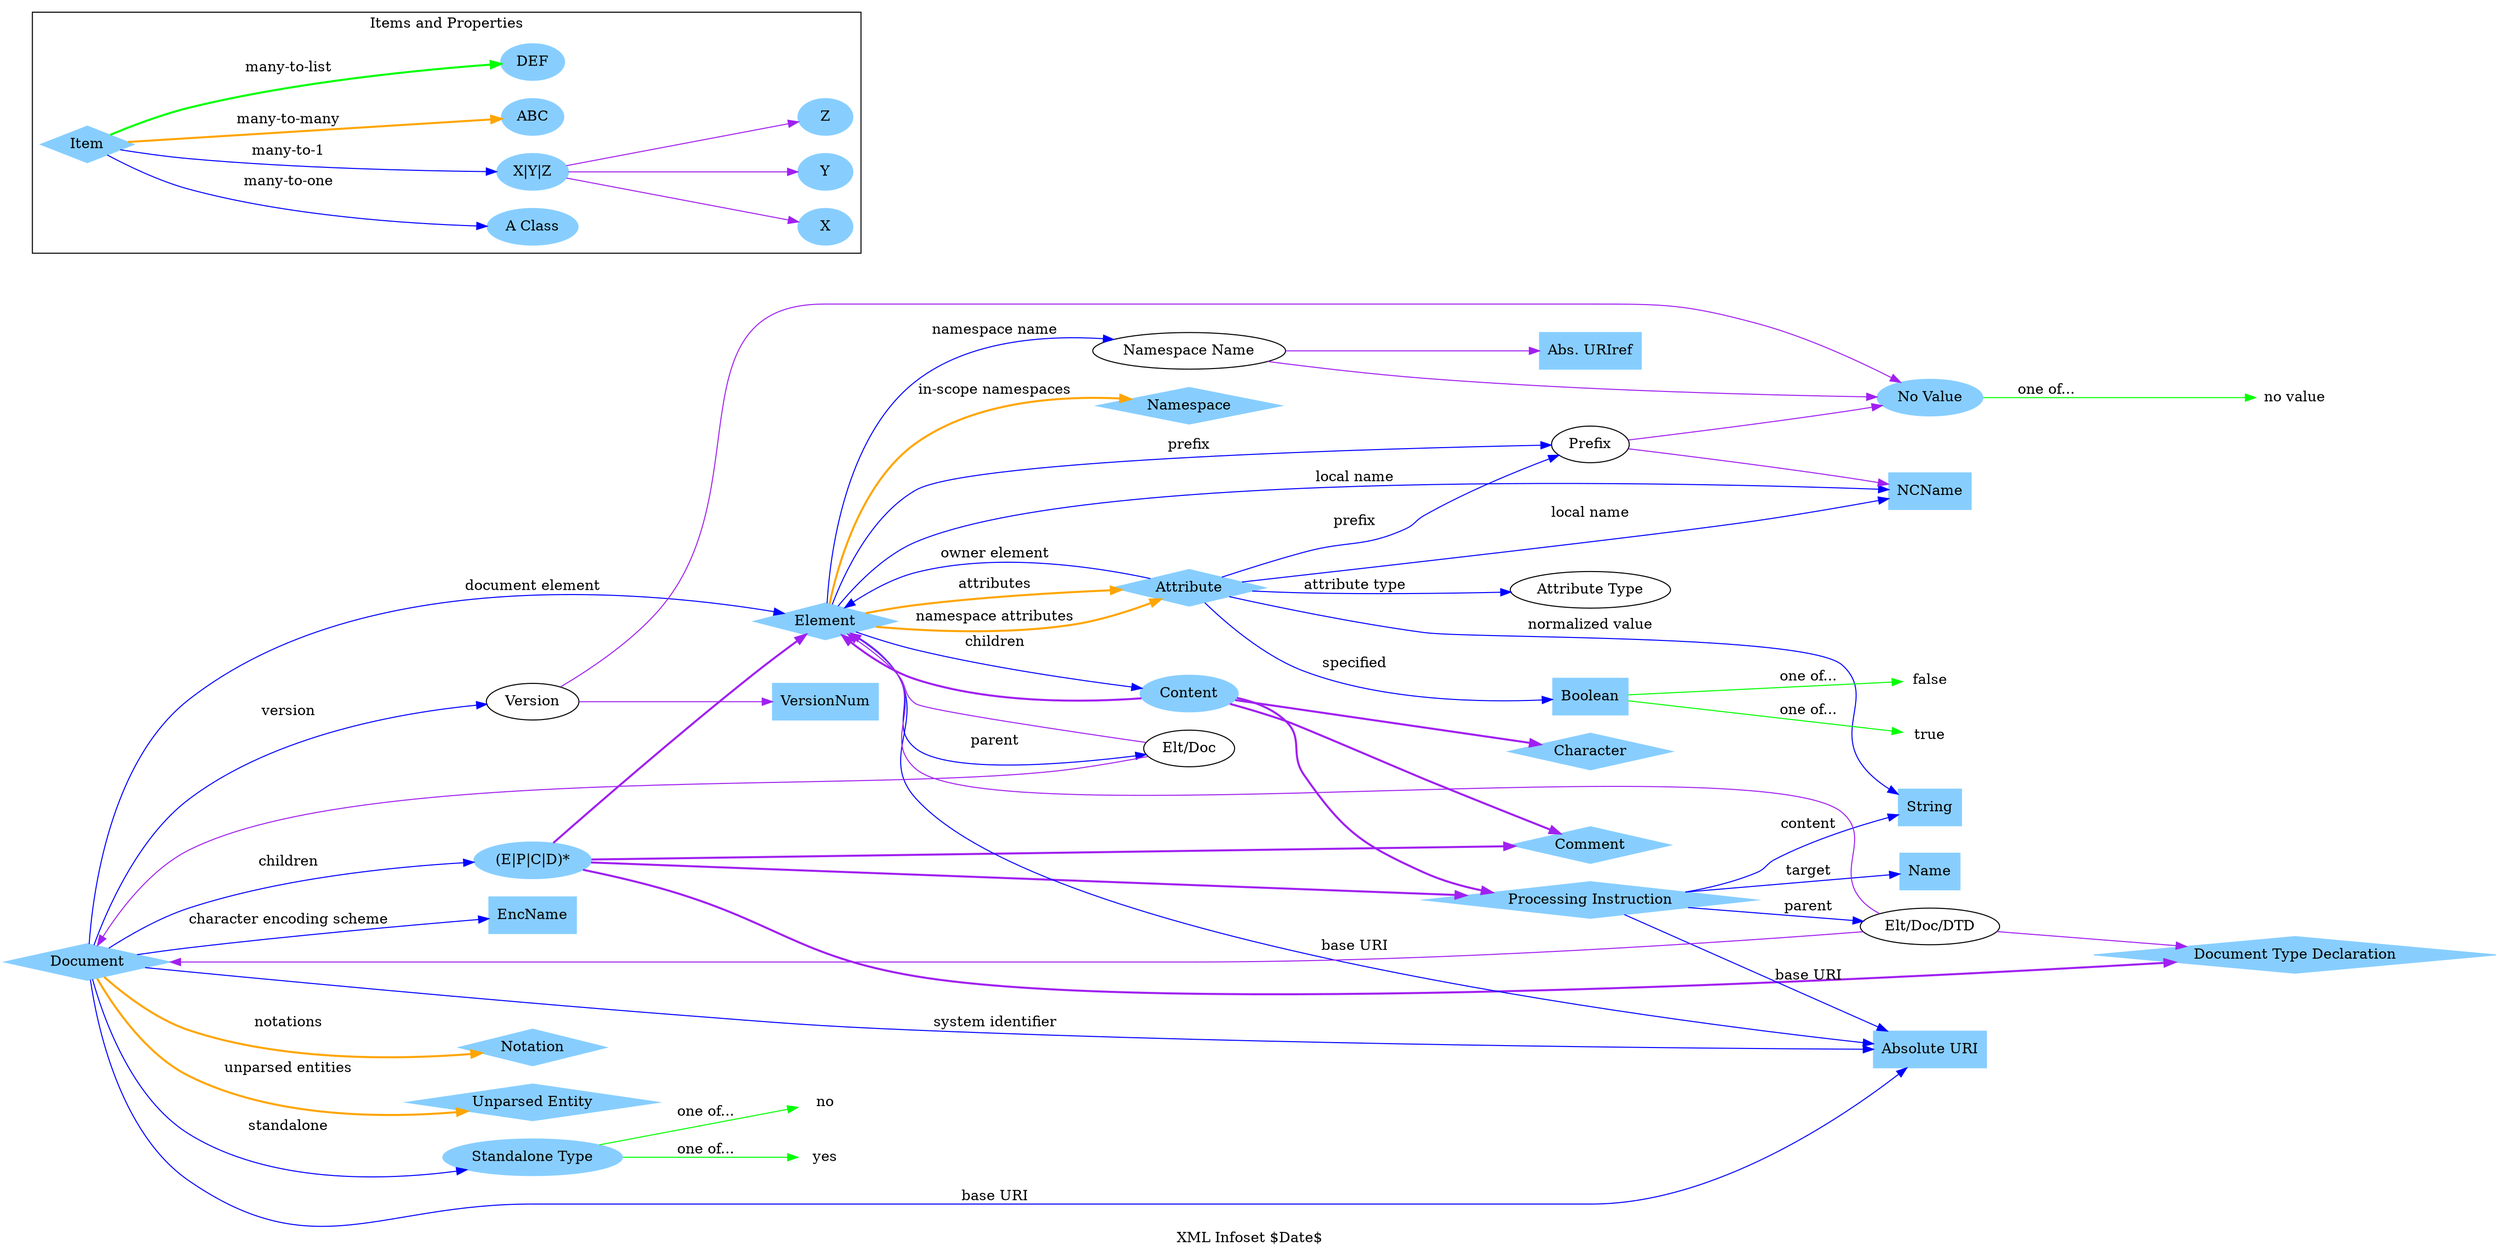 /* transformed by by Id: rdf2dot.xsl,v 1.10 2001/05/09 20:29:01 connolly Exp  */
digraph N871 {
label="XML Infoset $Date$";
rankdir="LR";
"http://www.w3.org/2001/05id/infoset#Document" [color="skyblue1",
style="filled",
label="Document",
shape="diamond",
];
"http://www.w3.org/2001/05id/infoset#Document" -> "http://www.w3.org/2001/05id/infoset#_DocChildren" [ /* edge attributes */
label="children",
color="blue",
];
"http://www.w3.org/2001/05id/infoset#Document" -> "http://www.w3.org/2001/05id/infoset#Element" [ /* edge attributes */
label="document element",
color="blue",
];
"http://www.w3.org/2001/05id/infoset#Document" -> "file:/home/connolly/w3ccvs/WWW/2000/10/swap/infoset/infosetUtil#AbsoluteURI" [ /* edge attributes */
label="base URI",
color="blue",
];
"http://www.w3.org/2001/05id/infoset#Document" -> "file:/home/connolly/w3ccvs/WWW/2000/10/swap/infoset/infosetUtil#AbsoluteURI" [ /* edge attributes */
label="system identifier",
color="blue",
];
"http://www.w3.org/2001/05id/infoset#Document" -> "file:/home/connolly/w3ccvs/WWW/2000/10/swap/infoset/infosetUtil#EncName" [ /* edge attributes */
label="character encoding scheme",
color="blue",
];
"http://www.w3.org/2001/05id/infoset#Document" -> "file:/home/connolly/w3ccvs/WWW/2000/10/swap/infoset/infosetUtil#StandAloneType" [ /* edge attributes */
label="standalone",
color="blue",
];
"http://www.w3.org/2001/05id/infoset#Document" -> "http://www.w3.org/2001/05id/infoset#Version" [ /* edge attributes */
label="version",
color="blue",
];
"http://www.w3.org/2001/05id/infoset#Document" -> "http://www.w3.org/2001/05id/infoset#Notation" [ /* edge attributes */
label="notations",
color="orange",
style="bold",
];
"http://www.w3.org/2001/05id/infoset#Document" -> "http://www.w3.org/2001/05id/infoset#UnparsedEntity" [ /* edge attributes */
label="unparsed entities",
color="orange",
style="bold",
];
"http://www.w3.org/2001/05id/infoset#_DocChildren" [color="skyblue1",
style="filled",
label="(E|P|C|D)*",
];
"http://www.w3.org/2001/05id/infoset#_DocChildren" -> "http://www.w3.org/2001/05id/infoset#Element" [ /* edge attributes */
color="purple",
style="bold",
];
"http://www.w3.org/2001/05id/infoset#_DocChildren" -> "http://www.w3.org/2001/05id/infoset#ProcessingInstruction" [ /* edge attributes */
color="purple",
style="bold",
];
"http://www.w3.org/2001/05id/infoset#_DocChildren" -> "http://www.w3.org/2001/05id/infoset#Comment" [ /* edge attributes */
color="purple",
style="bold",
];
"http://www.w3.org/2001/05id/infoset#_DocChildren" -> "http://www.w3.org/2001/05id/infoset#DocumentTypeDeclaration" [ /* edge attributes */
color="purple",
style="bold",
];
"http://www.w3.org/2001/05id/infoset#Element" [color="skyblue1",
style="filled",
label="Element",
shape="diamond",
];
"http://www.w3.org/2001/05id/infoset#Element" -> "file:/home/connolly/w3ccvs/WWW/2000/10/swap/infoset/infosetUtil#Content" [ /* edge attributes */
label="children",
color="blue",
];
"http://www.w3.org/2001/05id/infoset#Element" -> "file:/home/connolly/w3ccvs/WWW/2000/10/swap/infoset/infosetUtil#AbsoluteURI" [ /* edge attributes */
label="base URI",
color="blue",
];
"http://www.w3.org/2001/05id/infoset#Element" -> "http://www.w3.org/2001/05id/infoset#NamespaceName" [ /* edge attributes */
label="namespace name",
color="blue",
];
"http://www.w3.org/2001/05id/infoset#Element" -> "file:/home/connolly/w3ccvs/WWW/2000/10/swap/infoset/infosetUtil#NCName" [ /* edge attributes */
label="local name",
color="blue",
];
"http://www.w3.org/2001/05id/infoset#Element" -> "file:/home/connolly/w3ccvs/WWW/2000/10/swap/infoset/infosetUtil#Prefix" [ /* edge attributes */
label="prefix",
color="blue",
];
"http://www.w3.org/2001/05id/infoset#Element" -> "file:/home/connolly/w3ccvs/WWW/2000/10/swap/infoset/infoset-daml.n3#_g31" [ /* edge attributes */
label="parent",
color="blue",
];
"http://www.w3.org/2001/05id/infoset#Element" -> "http://www.w3.org/2001/05id/infoset#Attribute" [ /* edge attributes */
label="attributes",
color="orange",
style="bold",
];
"http://www.w3.org/2001/05id/infoset#Element" -> "http://www.w3.org/2001/05id/infoset#Attribute" [ /* edge attributes */
label="namespace attributes",
color="orange",
style="bold",
];
"http://www.w3.org/2001/05id/infoset#Element" -> "http://www.w3.org/2001/05id/infoset#Namespace" [ /* edge attributes */
label="in-scope namespaces",
color="orange",
style="bold",
];
"file:/home/connolly/w3ccvs/WWW/2000/10/swap/infoset/infosetUtil#AbsoluteURI" [color="skyblue1",
style="filled",
label="Absolute URI",
shape="rectangle",
];
"file:/home/connolly/w3ccvs/WWW/2000/10/swap/infoset/infosetUtil#EncName" [color="skyblue1",
style="filled",
label="EncName",
shape="rectangle",
];
"file:/home/connolly/w3ccvs/WWW/2000/10/swap/infoset/infosetUtil#StandAloneType" [color="skyblue1",
style="filled",
label="Standalone Type",
];
"file:/home/connolly/w3ccvs/WWW/2000/10/swap/infoset/infosetUtil#StandAloneType" -> "http://www.w3.org/2001/05id/infoset#yes" [ /* edge attributes */
label="one of...",
color="green",
];
"file:/home/connolly/w3ccvs/WWW/2000/10/swap/infoset/infosetUtil#StandAloneType" -> "http://www.w3.org/2001/05id/infoset#no" [ /* edge attributes */
label="one of...",
color="green",
];
"http://www.w3.org/2001/05id/infoset#Version" [label="Version",
];
"http://www.w3.org/2001/05id/infoset#Version" -> "file:/home/connolly/w3ccvs/WWW/2000/10/swap/infoset/infosetUtil#NoValue" [ /* edge attributes */
color="purple",
];
"http://www.w3.org/2001/05id/infoset#Version" -> "file:/home/connolly/w3ccvs/WWW/2000/10/swap/infoset/infosetUtil#VersionNum" [ /* edge attributes */
color="purple",
];
"http://www.w3.org/2001/05id/infoset#Notation" [label="Notation",
color="skyblue1",
style="filled",
shape="diamond",
];
"http://www.w3.org/2001/05id/infoset#UnparsedEntity" [label="Unparsed Entity",
color="skyblue1",
style="filled",
shape="diamond",
];
"http://www.w3.org/2001/05id/infoset#ProcessingInstruction" [color="skyblue1",
style="filled",
label="Processing Instruction",
shape="diamond",
];
"http://www.w3.org/2001/05id/infoset#ProcessingInstruction" -> "file:/home/connolly/w3ccvs/WWW/2000/10/swap/infoset/infosetUtil#AbsoluteURI" [ /* edge attributes */
label="base URI",
color="blue",
];
"http://www.w3.org/2001/05id/infoset#ProcessingInstruction" -> "file:/home/connolly/w3ccvs/WWW/2000/10/swap/infoset/infoset-daml.n3#_g63" [ /* edge attributes */
label="parent",
color="blue",
];
"http://www.w3.org/2001/05id/infoset#ProcessingInstruction" -> "file:/home/connolly/w3ccvs/WWW/2000/10/swap/infoset/infosetUtil#Name" [ /* edge attributes */
label="target",
color="blue",
];
"http://www.w3.org/2001/05id/infoset#ProcessingInstruction" -> "file:/home/connolly/w3ccvs/WWW/2000/10/swap/infoset/infosetUtil#String" [ /* edge attributes */
label="content",
color="blue",
];
"http://www.w3.org/2001/05id/infoset#Comment" [label="Comment",
color="skyblue1",
style="filled",
shape="diamond",
];
"file:/home/connolly/w3ccvs/WWW/2000/10/swap/infoset/infosetUtil#Content" [color="skyblue1",
style="filled",
label="Content",
];
"file:/home/connolly/w3ccvs/WWW/2000/10/swap/infoset/infosetUtil#Content" -> "http://www.w3.org/2001/05id/infoset#Element" [ /* edge attributes */
color="purple",
style="bold",
];
"file:/home/connolly/w3ccvs/WWW/2000/10/swap/infoset/infosetUtil#Content" -> "http://www.w3.org/2001/05id/infoset#ProcessingInstruction" [ /* edge attributes */
color="purple",
style="bold",
];
"file:/home/connolly/w3ccvs/WWW/2000/10/swap/infoset/infosetUtil#Content" -> "http://www.w3.org/2001/05id/infoset#Character" [ /* edge attributes */
color="purple",
style="bold",
];
"file:/home/connolly/w3ccvs/WWW/2000/10/swap/infoset/infosetUtil#Content" -> "http://www.w3.org/2001/05id/infoset#Comment" [ /* edge attributes */
color="purple",
style="bold",
];
"http://www.w3.org/2001/05id/infoset#NamespaceName" [label="Namespace Name",
];
"http://www.w3.org/2001/05id/infoset#NamespaceName" -> "file:/home/connolly/w3ccvs/WWW/2000/10/swap/infoset/infosetUtil#NoValue" [ /* edge attributes */
color="purple",
];
"http://www.w3.org/2001/05id/infoset#NamespaceName" -> "file:/home/connolly/w3ccvs/WWW/2000/10/swap/infoset/infosetUtil#AbsoluteURIref" [ /* edge attributes */
color="purple",
];
"file:/home/connolly/w3ccvs/WWW/2000/10/swap/infoset/infosetUtil#NCName" [color="skyblue1",
style="filled",
label="NCName",
shape="rectangle",
];
"file:/home/connolly/w3ccvs/WWW/2000/10/swap/infoset/infosetUtil#Prefix" [label="Prefix",
];
"file:/home/connolly/w3ccvs/WWW/2000/10/swap/infoset/infosetUtil#Prefix" -> "file:/home/connolly/w3ccvs/WWW/2000/10/swap/infoset/infosetUtil#NoValue" [ /* edge attributes */
color="purple",
];
"file:/home/connolly/w3ccvs/WWW/2000/10/swap/infoset/infosetUtil#Prefix" -> "file:/home/connolly/w3ccvs/WWW/2000/10/swap/infoset/infosetUtil#NCName" [ /* edge attributes */
color="purple",
];
"file:/home/connolly/w3ccvs/WWW/2000/10/swap/infoset/infoset-daml.n3#_g31" [label="Elt/Doc",
];
"file:/home/connolly/w3ccvs/WWW/2000/10/swap/infoset/infoset-daml.n3#_g31" -> "http://www.w3.org/2001/05id/infoset#Element" [ /* edge attributes */
color="purple",
];
"file:/home/connolly/w3ccvs/WWW/2000/10/swap/infoset/infoset-daml.n3#_g31" -> "http://www.w3.org/2001/05id/infoset#Document" [ /* edge attributes */
color="purple",
];
"http://www.w3.org/2001/05id/infoset#Attribute" [color="skyblue1",
style="filled",
label="Attribute",
shape="diamond",
];
"http://www.w3.org/2001/05id/infoset#Attribute" -> "file:/home/connolly/w3ccvs/WWW/2000/10/swap/infoset/infosetUtil#NCName" [ /* edge attributes */
label="local name",
color="blue",
];
"http://www.w3.org/2001/05id/infoset#Attribute" -> "file:/home/connolly/w3ccvs/WWW/2000/10/swap/infoset/infosetUtil#Prefix" [ /* edge attributes */
label="prefix",
color="blue",
];
"http://www.w3.org/2001/05id/infoset#Attribute" -> "file:/home/connolly/w3ccvs/WWW/2000/10/swap/infoset/infosetUtil#String" [ /* edge attributes */
label="normalized value",
color="blue",
];
"http://www.w3.org/2001/05id/infoset#Attribute" -> "file:/home/connolly/w3ccvs/WWW/2000/10/swap/infoset/infosetUtil#Boolean" [ /* edge attributes */
label="specified",
color="blue",
];
"http://www.w3.org/2001/05id/infoset#Attribute" -> "file:/home/connolly/w3ccvs/WWW/2000/10/swap/infoset/infosetUtil#AttributeType" [ /* edge attributes */
label="attribute type",
color="blue",
];
"http://www.w3.org/2001/05id/infoset#Attribute" -> "http://www.w3.org/2001/05id/infoset#Element" [ /* edge attributes */
label="owner element",
color="blue",
];
"http://www.w3.org/2001/05id/infoset#Namespace" [label="Namespace",
color="skyblue1",
style="filled",
shape="diamond",
];
"http://www.w3.org/2001/05id/infoset#yes" [label="yes",
shape="plaintext",
];
"http://www.w3.org/2001/05id/infoset#no" [label="no",
shape="plaintext",
];
"file:/home/connolly/w3ccvs/WWW/2000/10/swap/infoset/infosetUtil#NoValue" [color="skyblue1",
style="filled",
label="No Value",
];
"file:/home/connolly/w3ccvs/WWW/2000/10/swap/infoset/infosetUtil#NoValue" -> "http://www.w3.org/2001/05id/infoset#noValue" [ /* edge attributes */
label="one of...",
color="green",
];
"file:/home/connolly/w3ccvs/WWW/2000/10/swap/infoset/infosetUtil#VersionNum" [color="skyblue1",
style="filled",
label="VersionNum",
shape="rectangle",
];
"file:/home/connolly/w3ccvs/WWW/2000/10/swap/infoset/infoset-daml.n3#_g63" [label="Elt/Doc/DTD",
];
"file:/home/connolly/w3ccvs/WWW/2000/10/swap/infoset/infoset-daml.n3#_g63" -> "http://www.w3.org/2001/05id/infoset#Element" [ /* edge attributes */
color="purple",
];
"file:/home/connolly/w3ccvs/WWW/2000/10/swap/infoset/infoset-daml.n3#_g63" -> "http://www.w3.org/2001/05id/infoset#Document" [ /* edge attributes */
color="purple",
];
"file:/home/connolly/w3ccvs/WWW/2000/10/swap/infoset/infoset-daml.n3#_g63" -> "http://www.w3.org/2001/05id/infoset#DocumentTypeDeclaration" [ /* edge attributes */
color="purple",
];
"file:/home/connolly/w3ccvs/WWW/2000/10/swap/infoset/infosetUtil#Name" [color="skyblue1",
style="filled",
label="Name",
shape="rectangle",
];
"file:/home/connolly/w3ccvs/WWW/2000/10/swap/infoset/infosetUtil#String" [color="skyblue1",
style="filled",
label="String",
shape="rectangle",
];
"http://www.w3.org/2001/05id/infoset#Character" [label="Character",
color="skyblue1",
style="filled",
shape="diamond",
];
"file:/home/connolly/w3ccvs/WWW/2000/10/swap/infoset/infosetUtil#AbsoluteURIref" [color="skyblue1",
style="filled",
label="Abs. URIref",
shape="rectangle",
];
"file:/home/connolly/w3ccvs/WWW/2000/10/swap/infoset/infosetUtil#Boolean" [color="skyblue1",
style="filled",
label="Boolean",
shape="rectangle",
];
"file:/home/connolly/w3ccvs/WWW/2000/10/swap/infoset/infosetUtil#Boolean" -> "file:/home/connolly/w3ccvs/WWW/2000/10/swap/infoset/infosetUtil#true" [ /* edge attributes */
label="one of...",
color="green",
];
"file:/home/connolly/w3ccvs/WWW/2000/10/swap/infoset/infosetUtil#Boolean" -> "file:/home/connolly/w3ccvs/WWW/2000/10/swap/infoset/infosetUtil#false" [ /* edge attributes */
label="one of...",
color="green",
];
"file:/home/connolly/w3ccvs/WWW/2000/10/swap/infoset/infosetUtil#AttributeType" [label="Attribute Type",
];
"http://www.w3.org/2001/05id/infoset#noValue" [label="no value",
shape="plaintext",
];
"http://www.w3.org/2001/05id/infoset#DocumentTypeDeclaration" [label="Document Type Declaration",
color="skyblue1",
style="filled",
shape="diamond",
];
"file:/home/connolly/w3ccvs/WWW/2000/10/swap/infoset/infosetUtil#true" [label="true",
shape="plaintext",
];
"file:/home/connolly/w3ccvs/WWW/2000/10/swap/infoset/infosetUtil#false" [label="false",
shape="plaintext",
];
subgraph clusterN756 {
label="Items and Properties";
"mid:abcXX#anItem" [color="skyblue1",
style="filled",
label="Item",
shape="diamond",
];
"mid:abcXX#anItem" -> "mid:abcXX#One" [ /* edge attributes */
label="many-to-one",
color="blue",
];
"mid:abcXX#anItem" -> "mid:abcXX#Parts" [ /* edge attributes */
label="many-to-1",
color="blue",
];
"mid:abcXX#anItem" -> "mid:abcXX#ABC" [ /* edge attributes */
label="many-to-many",
color="orange",
style="bold",
];
"mid:abcXX#anItem" -> "mid:abcXX#DEF" [ /* edge attributes */
label="many-to-list",
color="green",
style="bold",
];
"mid:abcXX#One" [color="skyblue1",
style="filled",
label="A Class",
];
"mid:abcXX#Parts" [color="skyblue1",
style="filled",
label="X|Y|Z",
];
"mid:abcXX#Parts" -> "mid:abcXX#Part1" [ /* edge attributes */
color="purple",
];
"mid:abcXX#Parts" -> "mid:abcXX#Part2" [ /* edge attributes */
color="purple",
];
"mid:abcXX#Parts" -> "mid:abcXX#Part3" [ /* edge attributes */
color="purple",
];
"mid:abcXX#Part1" [color="skyblue1",
style="filled",
label="X",
];
"mid:abcXX#Part2" [color="skyblue1",
style="filled",
label="Y",
];
"mid:abcXX#Part3" [color="skyblue1",
style="filled",
label="Z",
];
"mid:abcXX#ABC" [color="skyblue1",
style="filled",
label="ABC",
];
"mid:abcXX#DEF" [color="skyblue1",
style="filled",
label="DEF",
];
}
}
